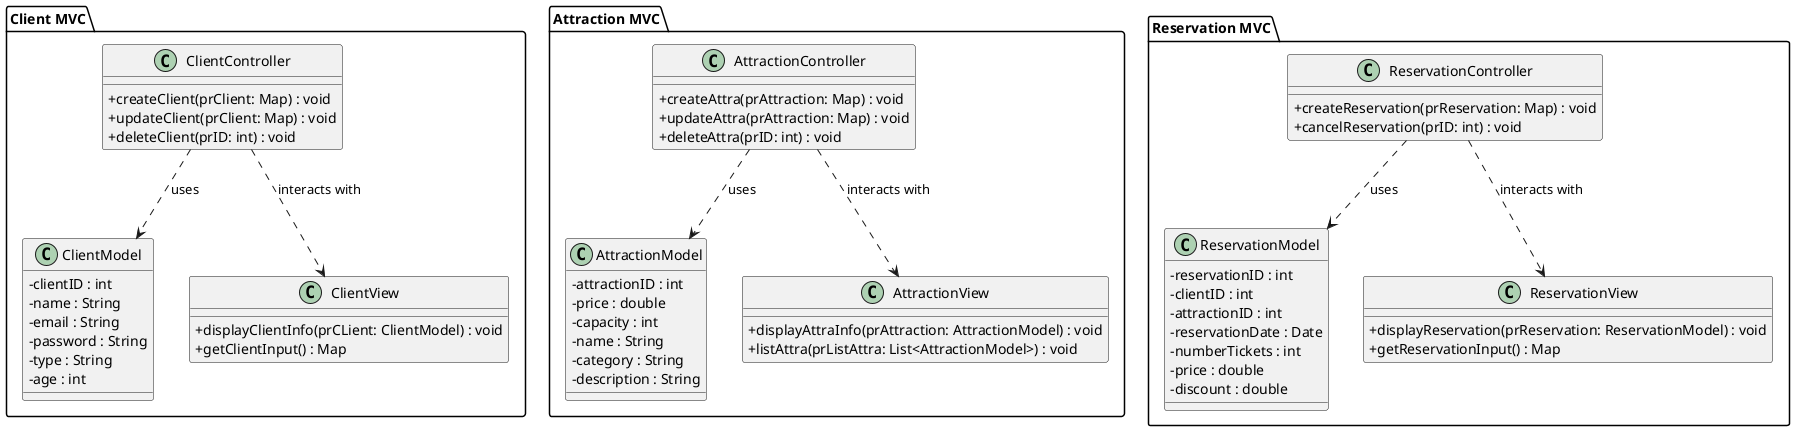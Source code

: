 @startuml

skinparam classAttributeIconSize 0

' ---------------------------
' Client MVC
' ---------------------------
package "Client MVC" {
  class ClientModel {
    - clientID : int
    - name : String
    - email : String
    - password : String
    - type : String
    - age : int
  }

  class ClientView {
    + displayClientInfo(prCLient: ClientModel) : void
    + getClientInput() : Map
  }

  class ClientController {
    + createClient(prClient: Map) : void
    + updateClient(prClient: Map) : void
    + deleteClient(prID: int) : void
  }

  ClientController ..> ClientModel : uses
  ClientController ..> ClientView : interacts with
}
' ---------------------------
' Attraction MVC
' ---------------------------
package "Attraction MVC" {
  class AttractionModel {
    - attractionID : int
    - price : double
    - capacity : int
    - name : String
    - category : String
    - description : String
  }

  class AttractionView {
    + displayAttraInfo(prAttraction: AttractionModel) : void
    + listAttra(prListAttra: List<AttractionModel>) : void
  }

  class AttractionController {
    + createAttra(prAttraction: Map) : void
    + updateAttra(prAttraction: Map) : void
    + deleteAttra(prID: int) : void
  }

  AttractionController ..> AttractionModel : uses
  AttractionController ..> AttractionView : interacts with
}
' ---------------------------
' Reservation MVC
' ---------------------------
package "Reservation MVC" {
  class ReservationModel {
    - reservationID : int
    - clientID : int
    - attractionID : int
    - reservationDate : Date
    - numberTickets : int
    - price : double
    - discount : double
  }

  class ReservationView {
    + displayReservation(prReservation: ReservationModel) : void
    + getReservationInput() : Map
  }

  class ReservationController {
    + createReservation(prReservation: Map) : void
    + cancelReservation(prID: int) : void
  }

  ReservationController ..> ReservationModel : uses
  ReservationController ..> ReservationView : interacts with
}
@enduml
